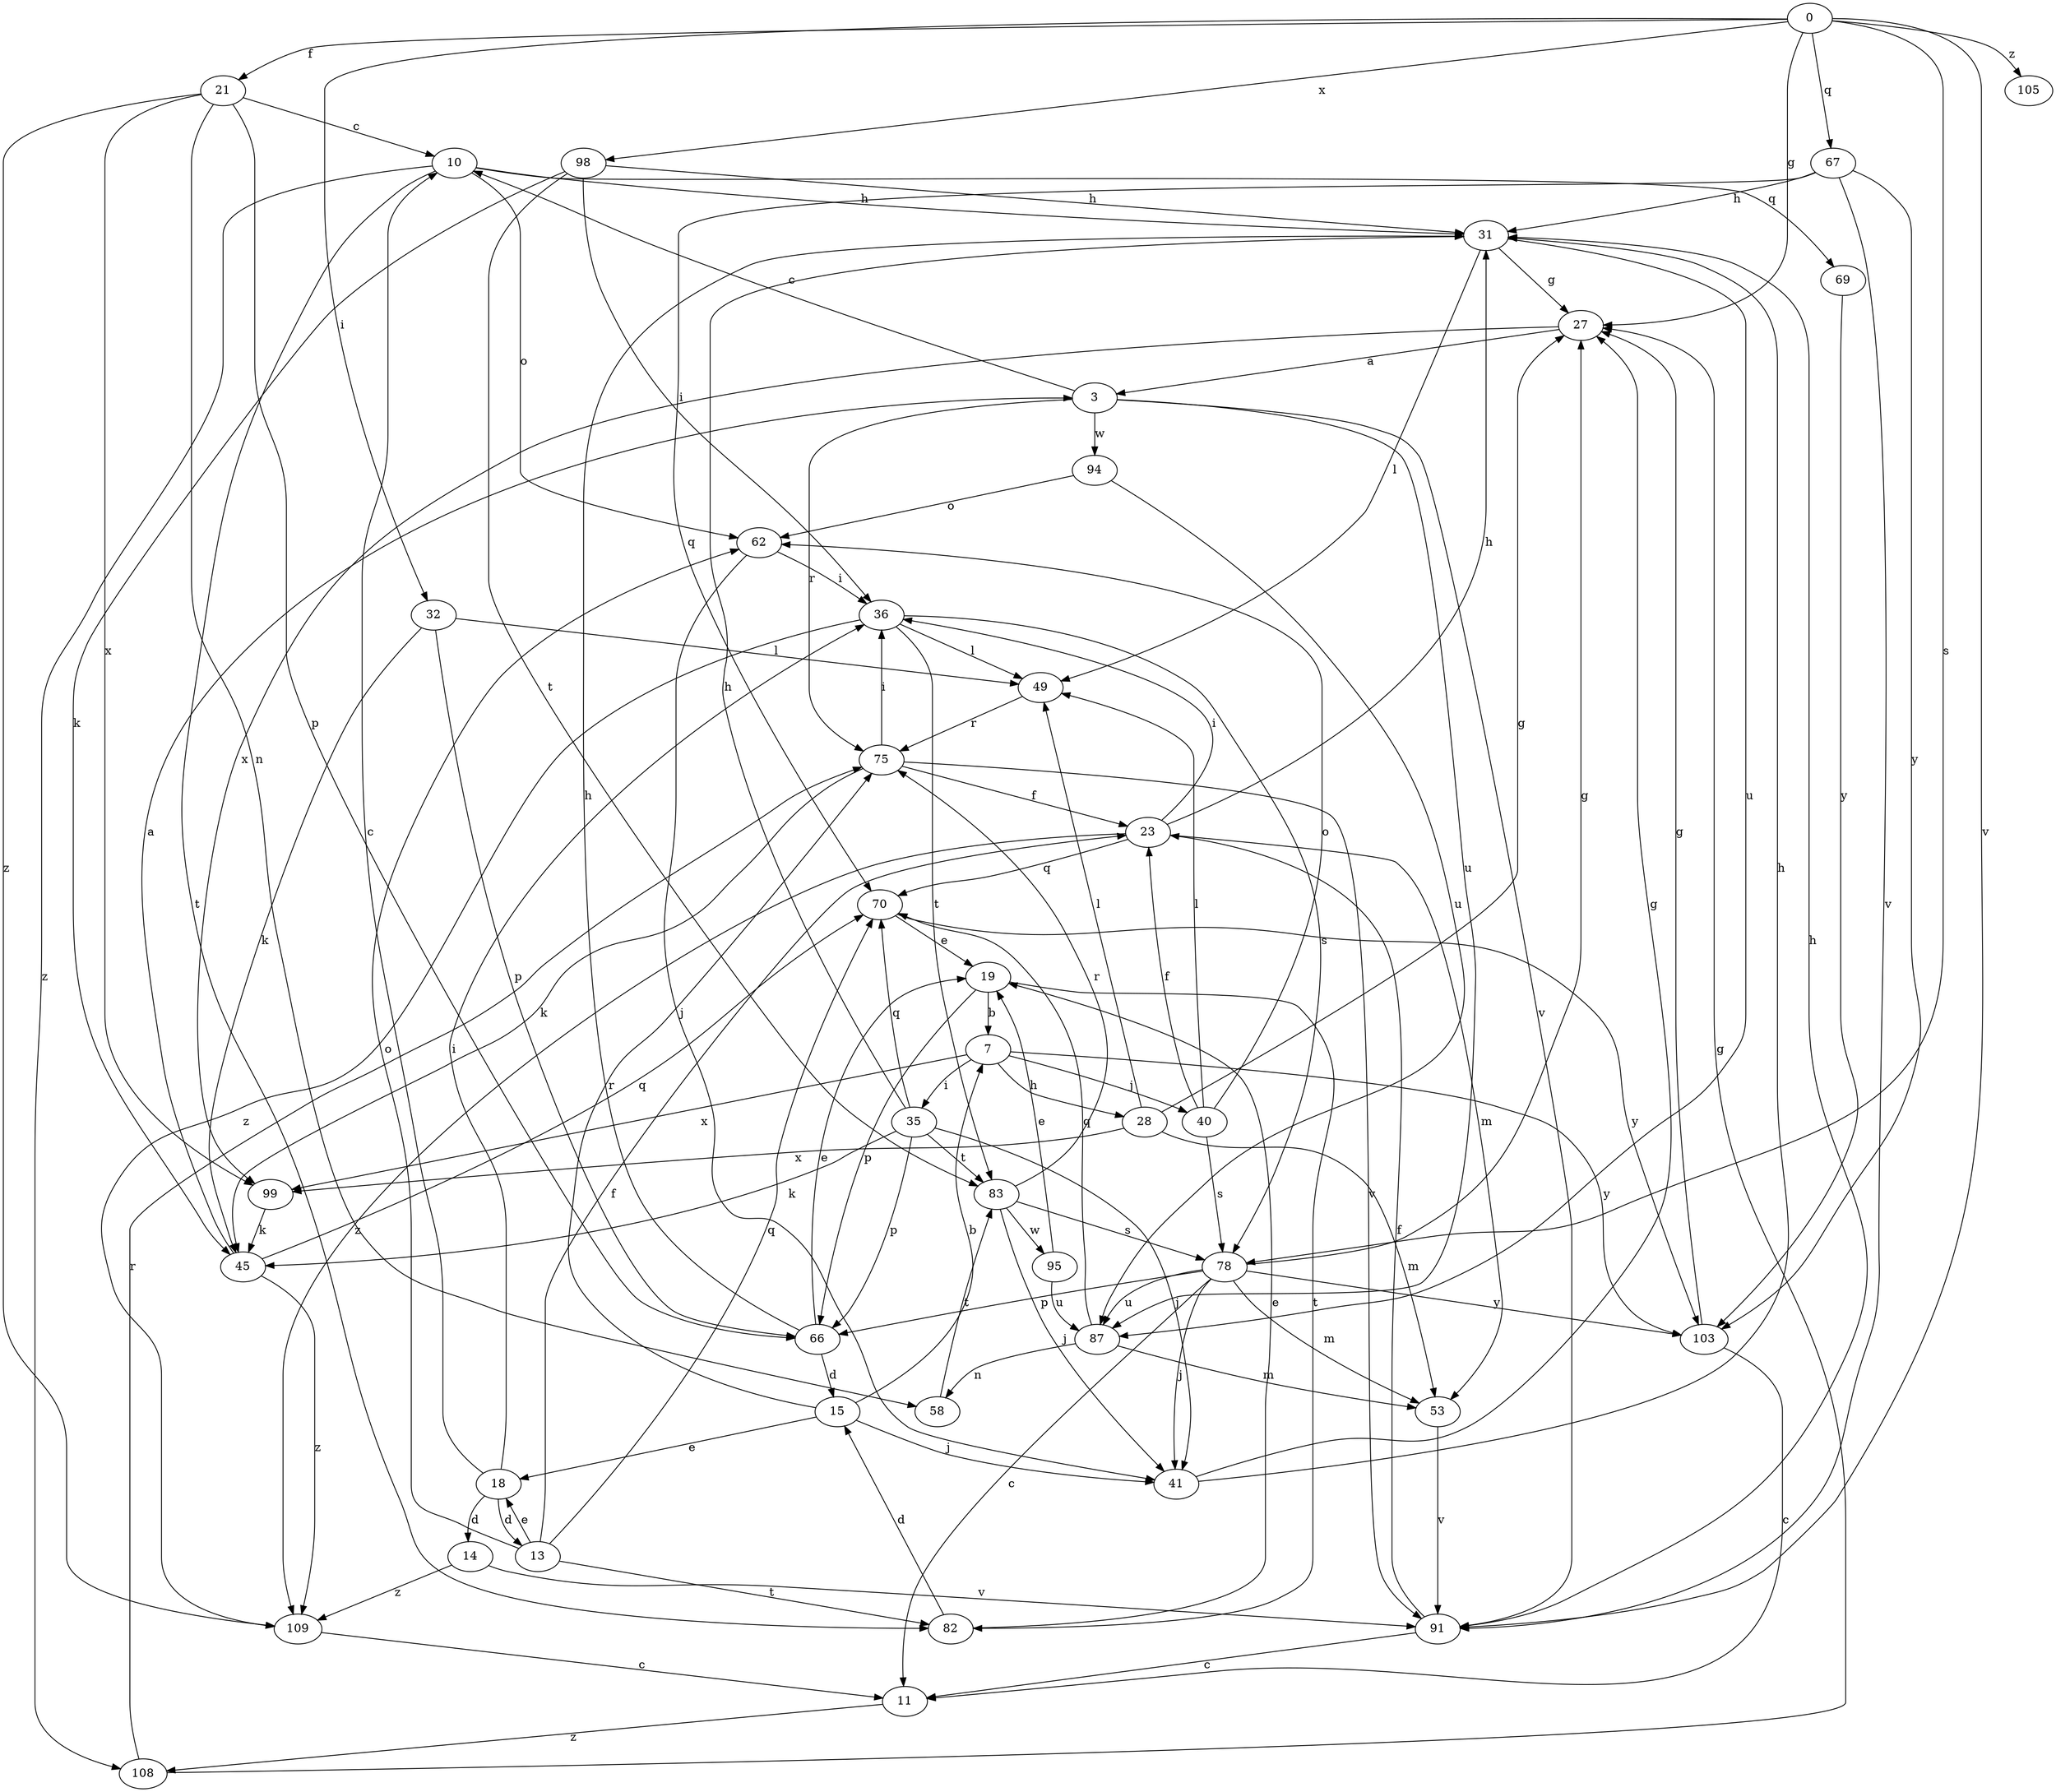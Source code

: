 strict digraph  {
0;
3;
7;
10;
11;
13;
14;
15;
18;
19;
21;
23;
27;
28;
31;
32;
35;
36;
40;
41;
45;
49;
53;
58;
62;
66;
67;
69;
70;
75;
78;
82;
83;
87;
91;
94;
95;
98;
99;
103;
105;
108;
109;
0 -> 21  [label=f];
0 -> 27  [label=g];
0 -> 32  [label=i];
0 -> 67  [label=q];
0 -> 78  [label=s];
0 -> 91  [label=v];
0 -> 98  [label=x];
0 -> 105  [label=z];
3 -> 10  [label=c];
3 -> 75  [label=r];
3 -> 87  [label=u];
3 -> 91  [label=v];
3 -> 94  [label=w];
7 -> 28  [label=h];
7 -> 35  [label=i];
7 -> 40  [label=j];
7 -> 99  [label=x];
7 -> 103  [label=y];
10 -> 31  [label=h];
10 -> 62  [label=o];
10 -> 69  [label=q];
10 -> 82  [label=t];
10 -> 108  [label=z];
11 -> 108  [label=z];
13 -> 18  [label=e];
13 -> 23  [label=f];
13 -> 62  [label=o];
13 -> 70  [label=q];
13 -> 82  [label=t];
14 -> 91  [label=v];
14 -> 109  [label=z];
15 -> 7  [label=b];
15 -> 18  [label=e];
15 -> 41  [label=j];
15 -> 75  [label=r];
18 -> 10  [label=c];
18 -> 13  [label=d];
18 -> 14  [label=d];
18 -> 36  [label=i];
19 -> 7  [label=b];
19 -> 66  [label=p];
19 -> 82  [label=t];
21 -> 10  [label=c];
21 -> 58  [label=n];
21 -> 66  [label=p];
21 -> 99  [label=x];
21 -> 109  [label=z];
23 -> 31  [label=h];
23 -> 36  [label=i];
23 -> 53  [label=m];
23 -> 70  [label=q];
23 -> 109  [label=z];
27 -> 3  [label=a];
27 -> 99  [label=x];
28 -> 27  [label=g];
28 -> 49  [label=l];
28 -> 53  [label=m];
28 -> 99  [label=x];
31 -> 27  [label=g];
31 -> 49  [label=l];
31 -> 87  [label=u];
32 -> 45  [label=k];
32 -> 49  [label=l];
32 -> 66  [label=p];
35 -> 31  [label=h];
35 -> 41  [label=j];
35 -> 45  [label=k];
35 -> 66  [label=p];
35 -> 70  [label=q];
35 -> 83  [label=t];
36 -> 49  [label=l];
36 -> 78  [label=s];
36 -> 83  [label=t];
36 -> 109  [label=z];
40 -> 23  [label=f];
40 -> 49  [label=l];
40 -> 62  [label=o];
40 -> 78  [label=s];
41 -> 27  [label=g];
41 -> 31  [label=h];
45 -> 3  [label=a];
45 -> 70  [label=q];
45 -> 109  [label=z];
49 -> 75  [label=r];
53 -> 91  [label=v];
58 -> 83  [label=t];
62 -> 36  [label=i];
62 -> 41  [label=j];
66 -> 15  [label=d];
66 -> 19  [label=e];
66 -> 31  [label=h];
67 -> 31  [label=h];
67 -> 70  [label=q];
67 -> 91  [label=v];
67 -> 103  [label=y];
69 -> 103  [label=y];
70 -> 19  [label=e];
70 -> 103  [label=y];
75 -> 23  [label=f];
75 -> 36  [label=i];
75 -> 45  [label=k];
75 -> 91  [label=v];
78 -> 11  [label=c];
78 -> 27  [label=g];
78 -> 41  [label=j];
78 -> 53  [label=m];
78 -> 66  [label=p];
78 -> 87  [label=u];
78 -> 103  [label=y];
82 -> 15  [label=d];
82 -> 19  [label=e];
83 -> 41  [label=j];
83 -> 75  [label=r];
83 -> 78  [label=s];
83 -> 95  [label=w];
87 -> 53  [label=m];
87 -> 58  [label=n];
87 -> 70  [label=q];
91 -> 11  [label=c];
91 -> 23  [label=f];
91 -> 31  [label=h];
94 -> 62  [label=o];
94 -> 87  [label=u];
95 -> 19  [label=e];
95 -> 87  [label=u];
98 -> 31  [label=h];
98 -> 36  [label=i];
98 -> 45  [label=k];
98 -> 83  [label=t];
99 -> 45  [label=k];
103 -> 11  [label=c];
103 -> 27  [label=g];
108 -> 27  [label=g];
108 -> 75  [label=r];
109 -> 11  [label=c];
}

